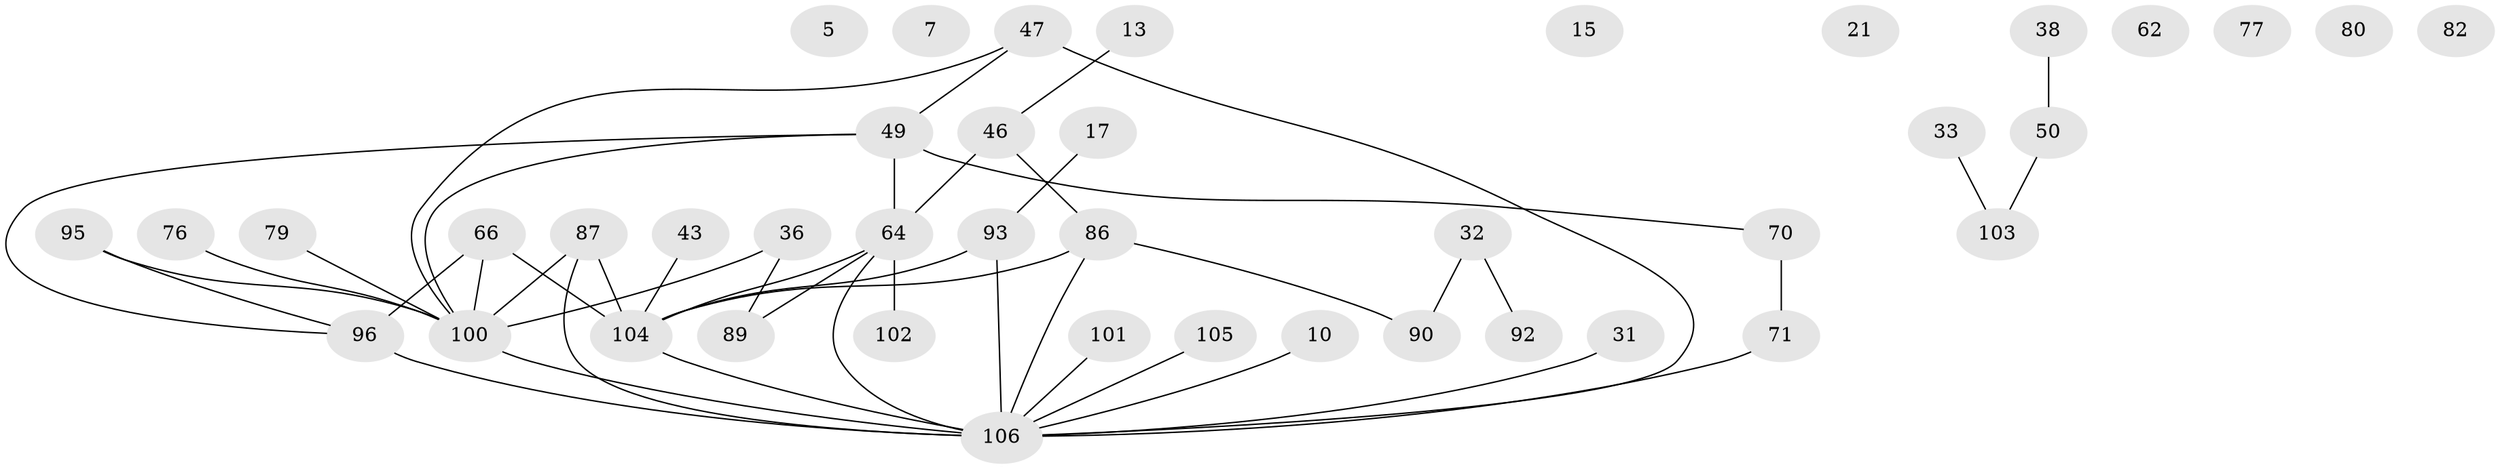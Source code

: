 // original degree distribution, {4: 0.1320754716981132, 1: 0.19811320754716982, 2: 0.32075471698113206, 0: 0.0660377358490566, 3: 0.18867924528301888, 7: 0.009433962264150943, 5: 0.05660377358490566, 6: 0.02830188679245283}
// Generated by graph-tools (version 1.1) at 2025/43/03/04/25 21:43:00]
// undirected, 42 vertices, 47 edges
graph export_dot {
graph [start="1"]
  node [color=gray90,style=filled];
  5;
  7;
  10;
  13;
  15;
  17;
  21;
  31;
  32;
  33;
  36;
  38;
  43;
  46;
  47 [super="+24"];
  49;
  50 [super="+11"];
  62 [super="+28"];
  64 [super="+34+44"];
  66 [super="+53"];
  70;
  71;
  76;
  77;
  79;
  80;
  82;
  86 [super="+83"];
  87;
  89;
  90;
  92;
  93;
  95;
  96 [super="+68+81+84"];
  100 [super="+63+91+98"];
  101;
  102;
  103;
  104 [super="+56+57+54"];
  105 [super="+6"];
  106 [super="+23+48+97+99"];
  10 -- 106;
  13 -- 46;
  17 -- 93;
  31 -- 106;
  32 -- 90;
  32 -- 92;
  33 -- 103;
  36 -- 89;
  36 -- 100;
  38 -- 50;
  43 -- 104;
  46 -- 64 [weight=2];
  46 -- 86;
  47 -- 49 [weight=2];
  47 -- 106 [weight=4];
  47 -- 100;
  49 -- 70;
  49 -- 64;
  49 -- 96;
  49 -- 100;
  50 -- 103;
  64 -- 89;
  64 -- 102;
  64 -- 106 [weight=2];
  64 -- 104;
  66 -- 104 [weight=2];
  66 -- 96 [weight=2];
  66 -- 100;
  70 -- 71;
  71 -- 106;
  76 -- 100;
  79 -- 100;
  86 -- 106;
  86 -- 104;
  86 -- 90;
  87 -- 106;
  87 -- 104 [weight=3];
  87 -- 100 [weight=2];
  93 -- 104 [weight=2];
  93 -- 106;
  95 -- 96;
  95 -- 100;
  96 -- 106 [weight=3];
  100 -- 106 [weight=4];
  101 -- 106;
  104 -- 106;
  105 -- 106 [weight=3];
}
